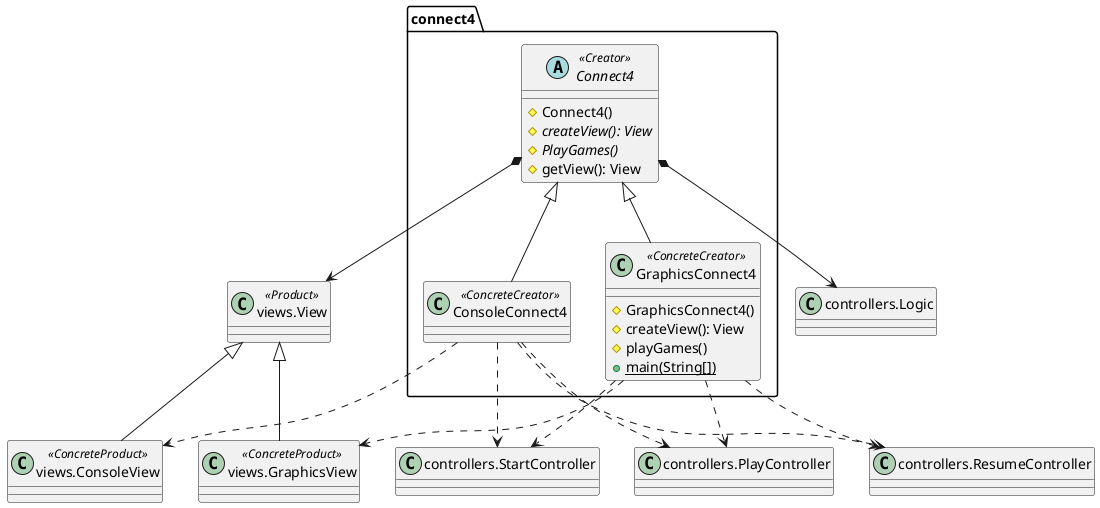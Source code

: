 @startuml connect4.connect4

abstract class connect4.Connect4 <<Creator>>
class connect4.ConsoleConnect4 <<ConcreteCreator>>
class connect4.GraphicsConnect4 <<ConcreteCreator>>
class ConsoleView as "views.ConsoleView" <<ConcreteProduct>>
class GraphicsView as "views.GraphicsView" <<ConcreteProduct>>
class View as "views.View" <<Product>>
class Logic as "controllers.Logic"
class StartController as "controllers.StartController"
class PlayController as "controllers.PlayController"
class ResumeController as "controllers.ResumeController"

Connect4 <|-- ConsoleConnect4
Connect4 <|-- GraphicsConnect4
Connect4 *--> View
Connect4 *--> Logic

GraphicsConnect4 ..> GraphicsView
ConsoleConnect4 ..> ConsoleView

ConsoleConnect4 ..> StartController
ConsoleConnect4 ..> PlayController
ConsoleConnect4 ..> ResumeController
GraphicsConnect4 ..> StartController
GraphicsConnect4 ..> PlayController
GraphicsConnect4 ..> ResumeController

View <|-- ConsoleView
View <|-- GraphicsView

Connect4 : #Connect4()
Connect4 : {abstract}#createView(): View
Connect4 : {abstract}#PlayGames()
Connect4 : #getView(): View

GraphicsConnect4 : #GraphicsConnect4()
GraphicsConnect4 : #createView(): View
GraphicsConnect4 : #playGames()
GraphicsConnect4 : {static}+main(String[])

@enduml